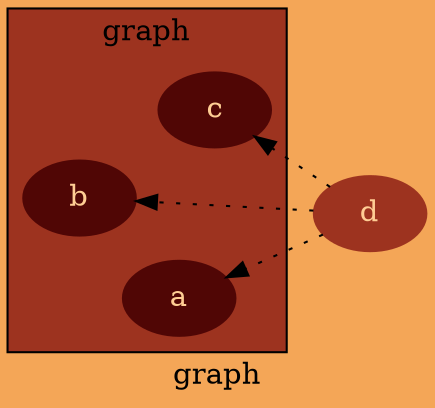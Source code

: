 digraph graphs {
layout=fdp
label = "graph"
bgcolor="#f4a657"
node [style = filled, color="#9d331f", fontcolor="#ffcd94"];

	subgraph cluster0 { 
	node [style = filled, color="#500605", fontcolor="#ffcd94"];
	bgcolor="#9d331f"
    {rank = "same"; a b c }
    }
d -> {a,b,c} [style=dotted];


}
